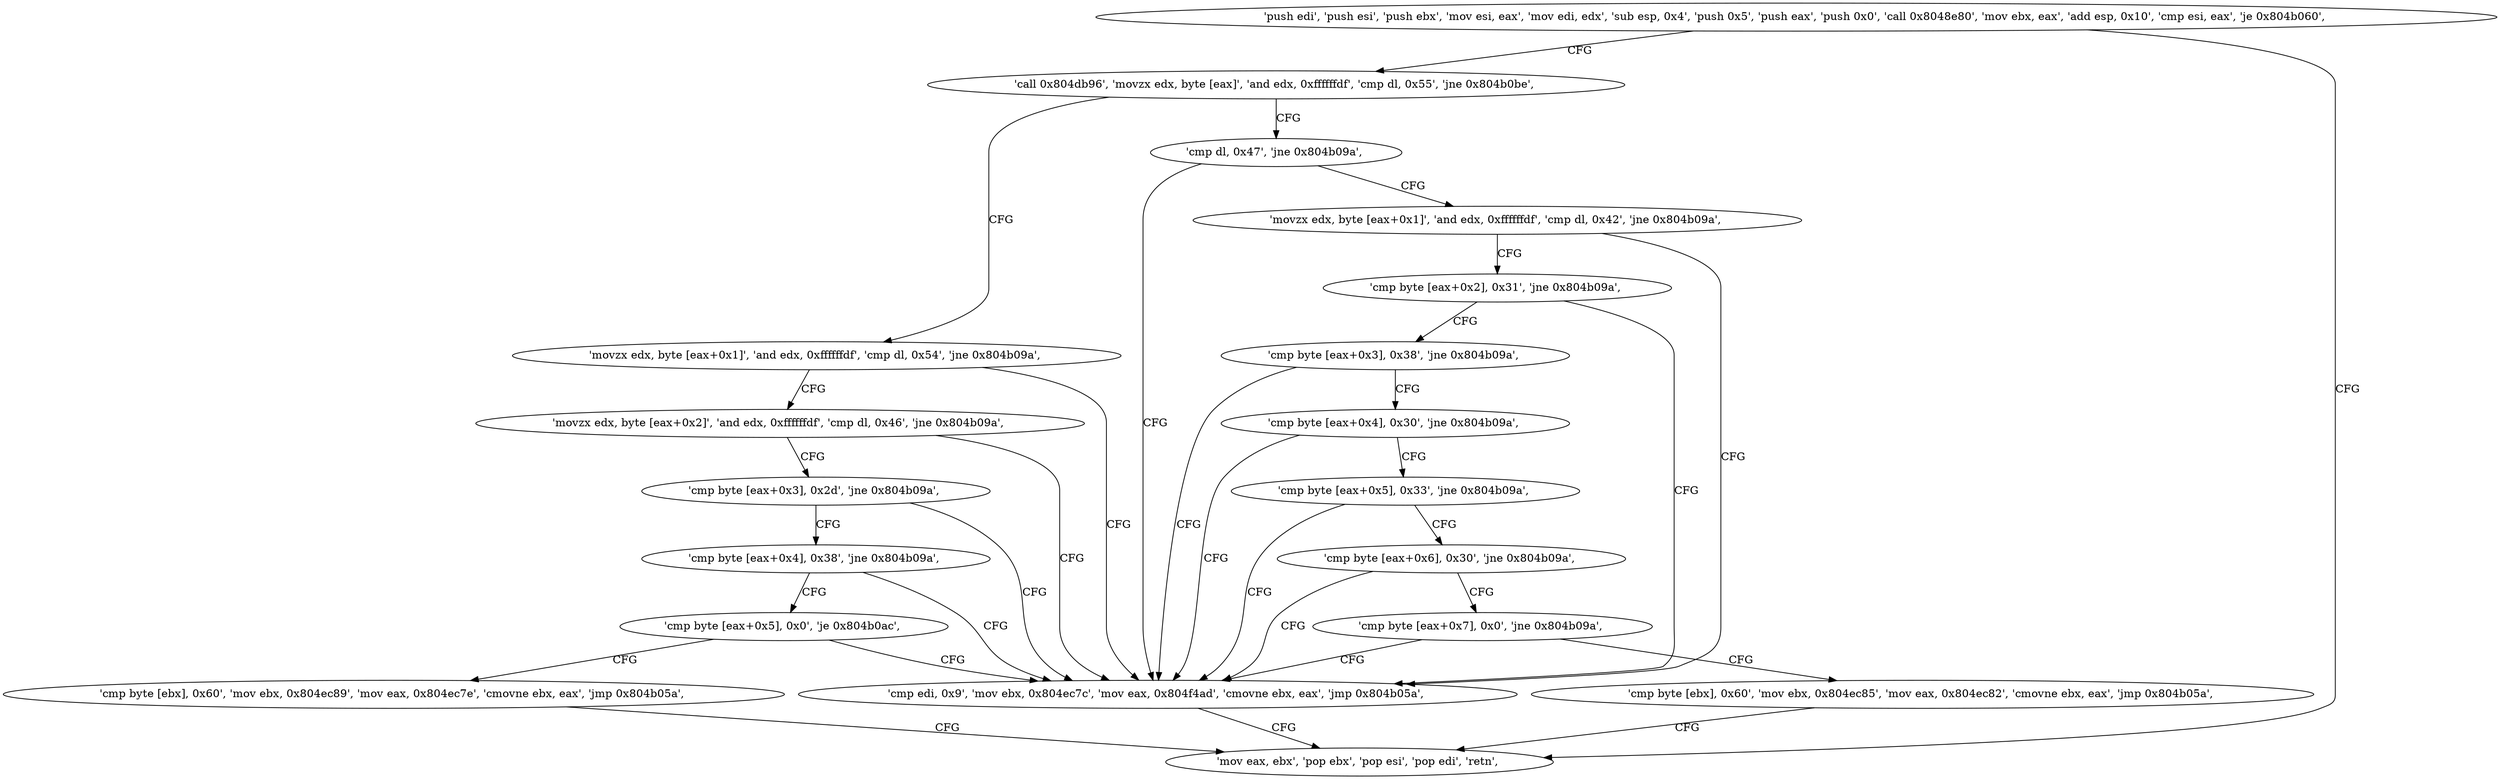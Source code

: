 digraph "func" {
"134524989" [label = "'push edi', 'push esi', 'push ebx', 'mov esi, eax', 'mov edi, edx', 'sub esp, 0x4', 'push 0x5', 'push eax', 'push 0x0', 'call 0x8048e80', 'mov ebx, eax', 'add esp, 0x10', 'cmp esi, eax', 'je 0x804b060', " ]
"134525024" [label = "'call 0x804db96', 'movzx edx, byte [eax]', 'and edx, 0xffffffdf', 'cmp dl, 0x55', 'jne 0x804b0be', " ]
"134525018" [label = "'mov eax, ebx', 'pop ebx', 'pop esi', 'pop edi', 'retn', " ]
"134525118" [label = "'cmp dl, 0x47', 'jne 0x804b09a', " ]
"134525040" [label = "'movzx edx, byte [eax+0x1]', 'and edx, 0xffffffdf', 'cmp dl, 0x54', 'jne 0x804b09a', " ]
"134525082" [label = "'cmp edi, 0x9', 'mov ebx, 0x804ec7c', 'mov eax, 0x804f4ad', 'cmovne ebx, eax', 'jmp 0x804b05a', " ]
"134525123" [label = "'movzx edx, byte [eax+0x1]', 'and edx, 0xffffffdf', 'cmp dl, 0x42', 'jne 0x804b09a', " ]
"134525052" [label = "'movzx edx, byte [eax+0x2]', 'and edx, 0xffffffdf', 'cmp dl, 0x46', 'jne 0x804b09a', " ]
"134525135" [label = "'cmp byte [eax+0x2], 0x31', 'jne 0x804b09a', " ]
"134525064" [label = "'cmp byte [eax+0x3], 0x2d', 'jne 0x804b09a', " ]
"134525141" [label = "'cmp byte [eax+0x3], 0x38', 'jne 0x804b09a', " ]
"134525070" [label = "'cmp byte [eax+0x4], 0x38', 'jne 0x804b09a', " ]
"134525147" [label = "'cmp byte [eax+0x4], 0x30', 'jne 0x804b09a', " ]
"134525076" [label = "'cmp byte [eax+0x5], 0x0', 'je 0x804b0ac', " ]
"134525153" [label = "'cmp byte [eax+0x5], 0x33', 'jne 0x804b09a', " ]
"134525100" [label = "'cmp byte [ebx], 0x60', 'mov ebx, 0x804ec89', 'mov eax, 0x804ec7e', 'cmovne ebx, eax', 'jmp 0x804b05a', " ]
"134525159" [label = "'cmp byte [eax+0x6], 0x30', 'jne 0x804b09a', " ]
"134525165" [label = "'cmp byte [eax+0x7], 0x0', 'jne 0x804b09a', " ]
"134525171" [label = "'cmp byte [ebx], 0x60', 'mov ebx, 0x804ec85', 'mov eax, 0x804ec82', 'cmovne ebx, eax', 'jmp 0x804b05a', " ]
"134524989" -> "134525024" [ label = "CFG" ]
"134524989" -> "134525018" [ label = "CFG" ]
"134525024" -> "134525118" [ label = "CFG" ]
"134525024" -> "134525040" [ label = "CFG" ]
"134525118" -> "134525082" [ label = "CFG" ]
"134525118" -> "134525123" [ label = "CFG" ]
"134525040" -> "134525082" [ label = "CFG" ]
"134525040" -> "134525052" [ label = "CFG" ]
"134525082" -> "134525018" [ label = "CFG" ]
"134525123" -> "134525082" [ label = "CFG" ]
"134525123" -> "134525135" [ label = "CFG" ]
"134525052" -> "134525082" [ label = "CFG" ]
"134525052" -> "134525064" [ label = "CFG" ]
"134525135" -> "134525082" [ label = "CFG" ]
"134525135" -> "134525141" [ label = "CFG" ]
"134525064" -> "134525082" [ label = "CFG" ]
"134525064" -> "134525070" [ label = "CFG" ]
"134525141" -> "134525082" [ label = "CFG" ]
"134525141" -> "134525147" [ label = "CFG" ]
"134525070" -> "134525082" [ label = "CFG" ]
"134525070" -> "134525076" [ label = "CFG" ]
"134525147" -> "134525082" [ label = "CFG" ]
"134525147" -> "134525153" [ label = "CFG" ]
"134525076" -> "134525100" [ label = "CFG" ]
"134525076" -> "134525082" [ label = "CFG" ]
"134525153" -> "134525082" [ label = "CFG" ]
"134525153" -> "134525159" [ label = "CFG" ]
"134525100" -> "134525018" [ label = "CFG" ]
"134525159" -> "134525082" [ label = "CFG" ]
"134525159" -> "134525165" [ label = "CFG" ]
"134525165" -> "134525082" [ label = "CFG" ]
"134525165" -> "134525171" [ label = "CFG" ]
"134525171" -> "134525018" [ label = "CFG" ]
}
